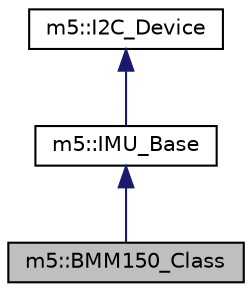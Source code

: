 digraph "m5::BMM150_Class"
{
 // LATEX_PDF_SIZE
  edge [fontname="Helvetica",fontsize="10",labelfontname="Helvetica",labelfontsize="10"];
  node [fontname="Helvetica",fontsize="10",shape=record];
  Node1 [label="m5::BMM150_Class",height=0.2,width=0.4,color="black", fillcolor="grey75", style="filled", fontcolor="black",tooltip=" "];
  Node2 -> Node1 [dir="back",color="midnightblue",fontsize="10",style="solid",fontname="Helvetica"];
  Node2 [label="m5::IMU_Base",height=0.2,width=0.4,color="black", fillcolor="white", style="filled",URL="$classm5_1_1IMU__Base.html",tooltip=" "];
  Node3 -> Node2 [dir="back",color="midnightblue",fontsize="10",style="solid",fontname="Helvetica"];
  Node3 [label="m5::I2C_Device",height=0.2,width=0.4,color="black", fillcolor="white", style="filled",URL="$classm5_1_1I2C__Device.html",tooltip=" "];
}

